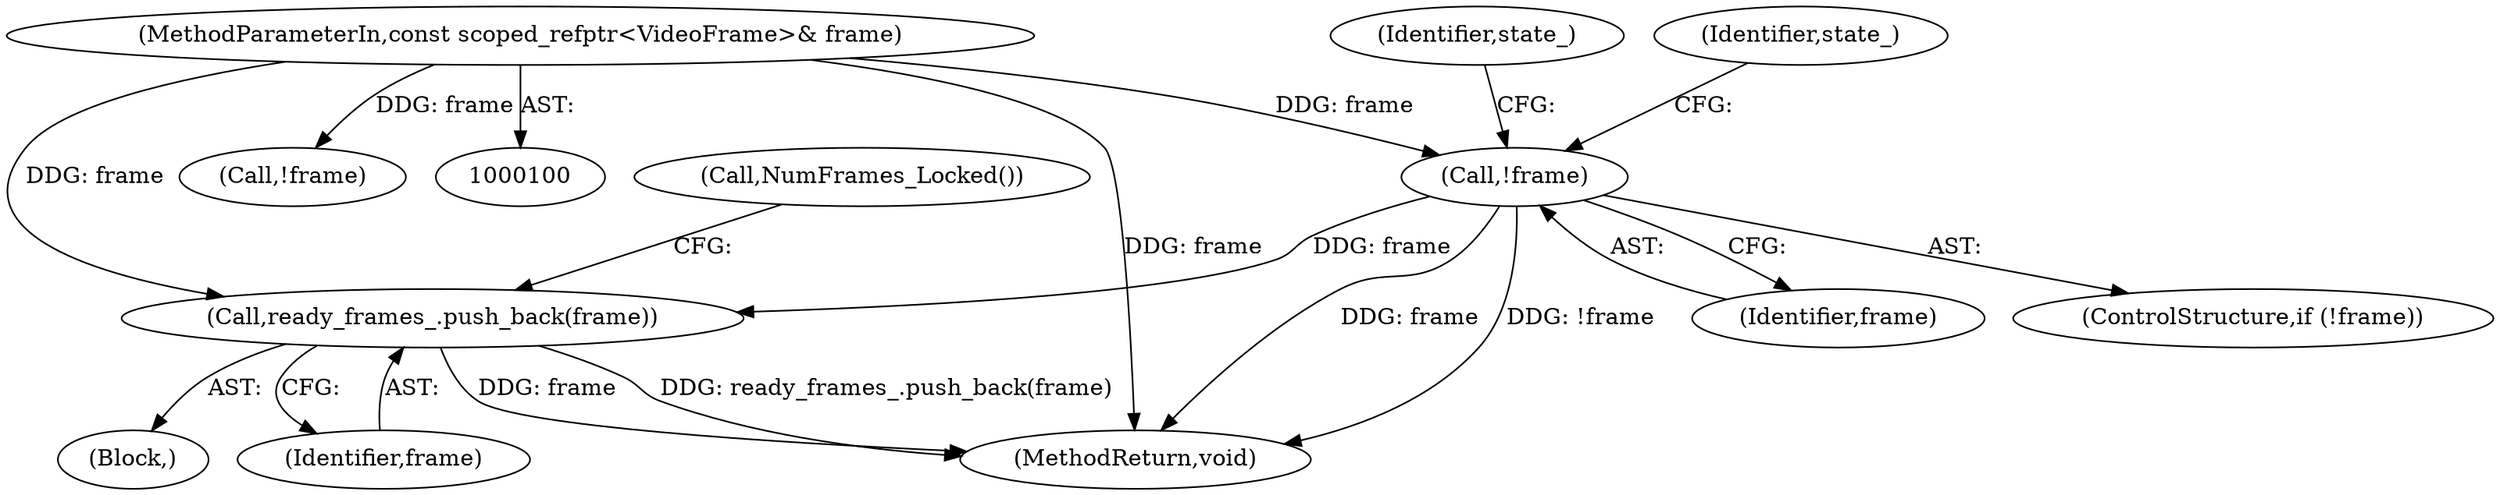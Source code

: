 digraph "0_Chrome_1da0daecc540238cb473f0d6322da51d3a544244@API" {
"1000217" [label="(Call,ready_frames_.push_back(frame))"];
"1000167" [label="(Call,!frame)"];
"1000102" [label="(MethodParameterIn,const scoped_refptr<VideoFrame>& frame)"];
"1000166" [label="(ControlStructure,if (!frame))"];
"1000168" [label="(Identifier,frame)"];
"1000172" [label="(Identifier,state_)"];
"1000103" [label="(Block,)"];
"1000274" [label="(MethodReturn,void)"];
"1000167" [label="(Call,!frame)"];
"1000184" [label="(Identifier,state_)"];
"1000217" [label="(Call,ready_frames_.push_back(frame))"];
"1000218" [label="(Identifier,frame)"];
"1000102" [label="(MethodParameterIn,const scoped_refptr<VideoFrame>& frame)"];
"1000119" [label="(Call,!frame)"];
"1000220" [label="(Call,NumFrames_Locked())"];
"1000217" -> "1000103"  [label="AST: "];
"1000217" -> "1000218"  [label="CFG: "];
"1000218" -> "1000217"  [label="AST: "];
"1000220" -> "1000217"  [label="CFG: "];
"1000217" -> "1000274"  [label="DDG: ready_frames_.push_back(frame)"];
"1000217" -> "1000274"  [label="DDG: frame"];
"1000167" -> "1000217"  [label="DDG: frame"];
"1000102" -> "1000217"  [label="DDG: frame"];
"1000167" -> "1000166"  [label="AST: "];
"1000167" -> "1000168"  [label="CFG: "];
"1000168" -> "1000167"  [label="AST: "];
"1000172" -> "1000167"  [label="CFG: "];
"1000184" -> "1000167"  [label="CFG: "];
"1000167" -> "1000274"  [label="DDG: frame"];
"1000167" -> "1000274"  [label="DDG: !frame"];
"1000102" -> "1000167"  [label="DDG: frame"];
"1000102" -> "1000100"  [label="AST: "];
"1000102" -> "1000274"  [label="DDG: frame"];
"1000102" -> "1000119"  [label="DDG: frame"];
}
